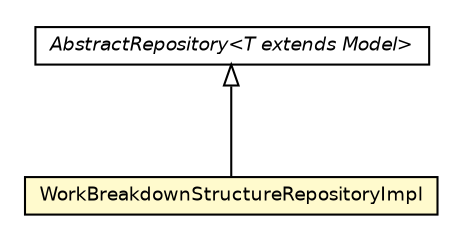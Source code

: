 #!/usr/local/bin/dot
#
# Class diagram 
# Generated by UMLGraph version R5_6 (http://www.umlgraph.org/)
#

digraph G {
	edge [fontname="Helvetica",fontsize=10,labelfontname="Helvetica",labelfontsize=10];
	node [fontname="Helvetica",fontsize=10,shape=plaintext];
	nodesep=0.25;
	ranksep=0.5;
	// net.ljcomputing.sr.repository.impl.WorkBreakdownStructureRepositoryImpl
	c7478 [label=<<table title="net.ljcomputing.sr.repository.impl.WorkBreakdownStructureRepositoryImpl" border="0" cellborder="1" cellspacing="0" cellpadding="2" port="p" bgcolor="lemonChiffon" href="./WorkBreakdownStructureRepositoryImpl.html">
		<tr><td><table border="0" cellspacing="0" cellpadding="1">
<tr><td align="center" balign="center"> WorkBreakdownStructureRepositoryImpl </td></tr>
		</table></td></tr>
		</table>>, URL="./WorkBreakdownStructureRepositoryImpl.html", fontname="Helvetica", fontcolor="black", fontsize=9.0];
	// net.ljcomputing.sr.repository.impl.AbstractRepository<T extends net.ljcomputing.sr.model.Model>
	c7480 [label=<<table title="net.ljcomputing.sr.repository.impl.AbstractRepository" border="0" cellborder="1" cellspacing="0" cellpadding="2" port="p" href="./AbstractRepository.html">
		<tr><td><table border="0" cellspacing="0" cellpadding="1">
<tr><td align="center" balign="center"><font face="Helvetica-Oblique"> AbstractRepository&lt;T extends Model&gt; </font></td></tr>
		</table></td></tr>
		</table>>, URL="./AbstractRepository.html", fontname="Helvetica", fontcolor="black", fontsize=9.0];
	//net.ljcomputing.sr.repository.impl.WorkBreakdownStructureRepositoryImpl extends net.ljcomputing.sr.repository.impl.AbstractRepository<net.ljcomputing.sr.model.WorkBreakdownStructure>
	c7480:p -> c7478:p [dir=back,arrowtail=empty];
}

